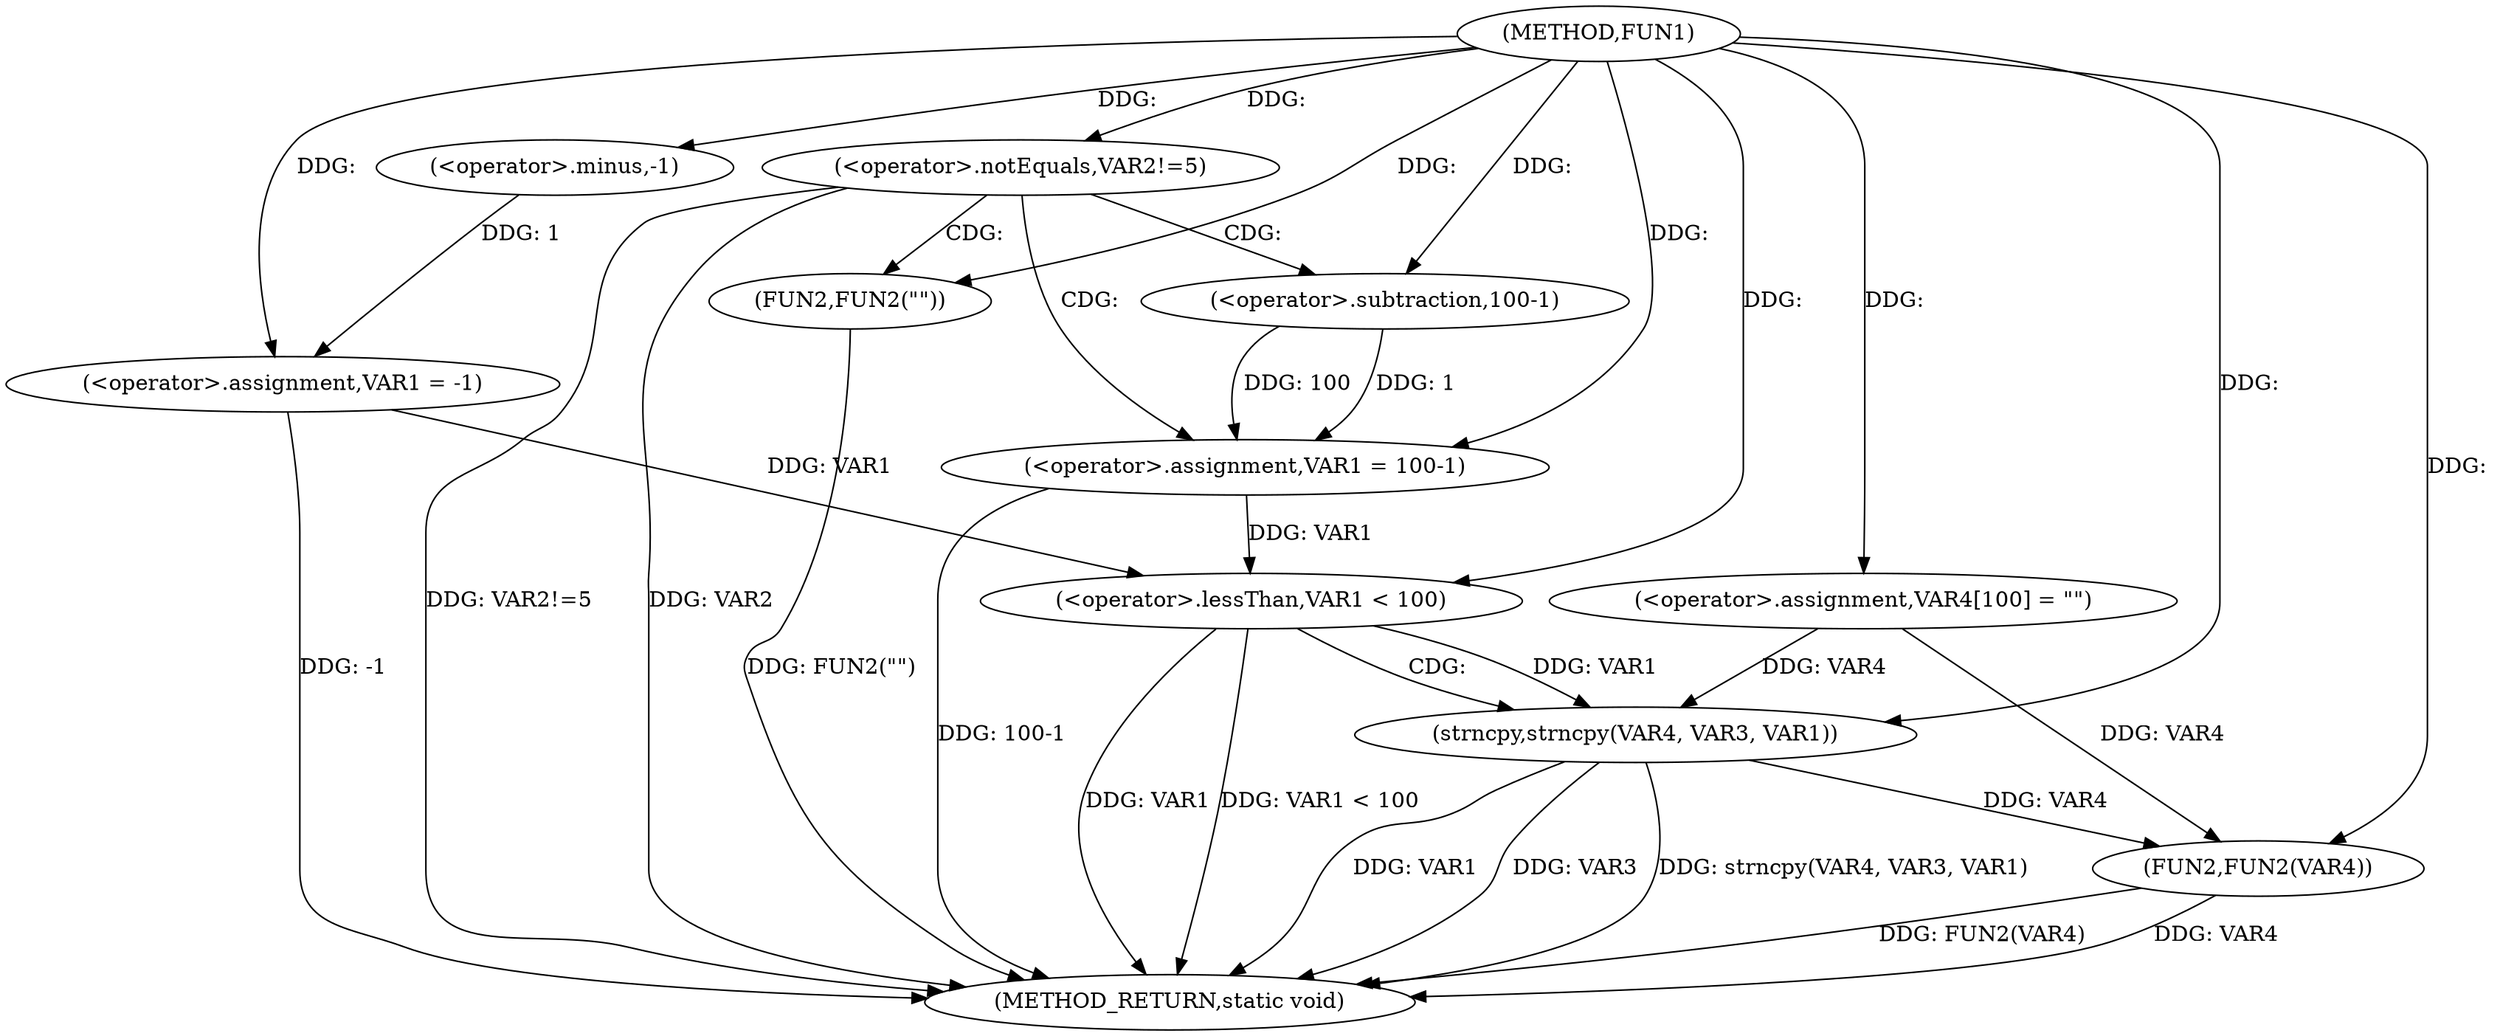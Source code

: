 digraph FUN1 {  
"1000100" [label = "(METHOD,FUN1)" ]
"1000138" [label = "(METHOD_RETURN,static void)" ]
"1000103" [label = "(<operator>.assignment,VAR1 = -1)" ]
"1000105" [label = "(<operator>.minus,-1)" ]
"1000108" [label = "(<operator>.notEquals,VAR2!=5)" ]
"1000112" [label = "(FUN2,FUN2(\"\"))" ]
"1000116" [label = "(<operator>.assignment,VAR1 = 100-1)" ]
"1000118" [label = "(<operator>.subtraction,100-1)" ]
"1000124" [label = "(<operator>.assignment,VAR4[100] = \"\")" ]
"1000128" [label = "(<operator>.lessThan,VAR1 < 100)" ]
"1000132" [label = "(strncpy,strncpy(VAR4, VAR3, VAR1))" ]
"1000136" [label = "(FUN2,FUN2(VAR4))" ]
  "1000108" -> "1000138"  [ label = "DDG: VAR2!=5"] 
  "1000103" -> "1000138"  [ label = "DDG: -1"] 
  "1000132" -> "1000138"  [ label = "DDG: strncpy(VAR4, VAR3, VAR1)"] 
  "1000116" -> "1000138"  [ label = "DDG: 100-1"] 
  "1000112" -> "1000138"  [ label = "DDG: FUN2(\"\")"] 
  "1000132" -> "1000138"  [ label = "DDG: VAR1"] 
  "1000136" -> "1000138"  [ label = "DDG: FUN2(VAR4)"] 
  "1000128" -> "1000138"  [ label = "DDG: VAR1 < 100"] 
  "1000128" -> "1000138"  [ label = "DDG: VAR1"] 
  "1000132" -> "1000138"  [ label = "DDG: VAR3"] 
  "1000136" -> "1000138"  [ label = "DDG: VAR4"] 
  "1000108" -> "1000138"  [ label = "DDG: VAR2"] 
  "1000105" -> "1000103"  [ label = "DDG: 1"] 
  "1000100" -> "1000103"  [ label = "DDG: "] 
  "1000100" -> "1000105"  [ label = "DDG: "] 
  "1000100" -> "1000108"  [ label = "DDG: "] 
  "1000100" -> "1000112"  [ label = "DDG: "] 
  "1000118" -> "1000116"  [ label = "DDG: 100"] 
  "1000118" -> "1000116"  [ label = "DDG: 1"] 
  "1000100" -> "1000116"  [ label = "DDG: "] 
  "1000100" -> "1000118"  [ label = "DDG: "] 
  "1000100" -> "1000124"  [ label = "DDG: "] 
  "1000116" -> "1000128"  [ label = "DDG: VAR1"] 
  "1000103" -> "1000128"  [ label = "DDG: VAR1"] 
  "1000100" -> "1000128"  [ label = "DDG: "] 
  "1000124" -> "1000132"  [ label = "DDG: VAR4"] 
  "1000100" -> "1000132"  [ label = "DDG: "] 
  "1000128" -> "1000132"  [ label = "DDG: VAR1"] 
  "1000124" -> "1000136"  [ label = "DDG: VAR4"] 
  "1000132" -> "1000136"  [ label = "DDG: VAR4"] 
  "1000100" -> "1000136"  [ label = "DDG: "] 
  "1000108" -> "1000112"  [ label = "CDG: "] 
  "1000108" -> "1000116"  [ label = "CDG: "] 
  "1000108" -> "1000118"  [ label = "CDG: "] 
  "1000128" -> "1000132"  [ label = "CDG: "] 
}
